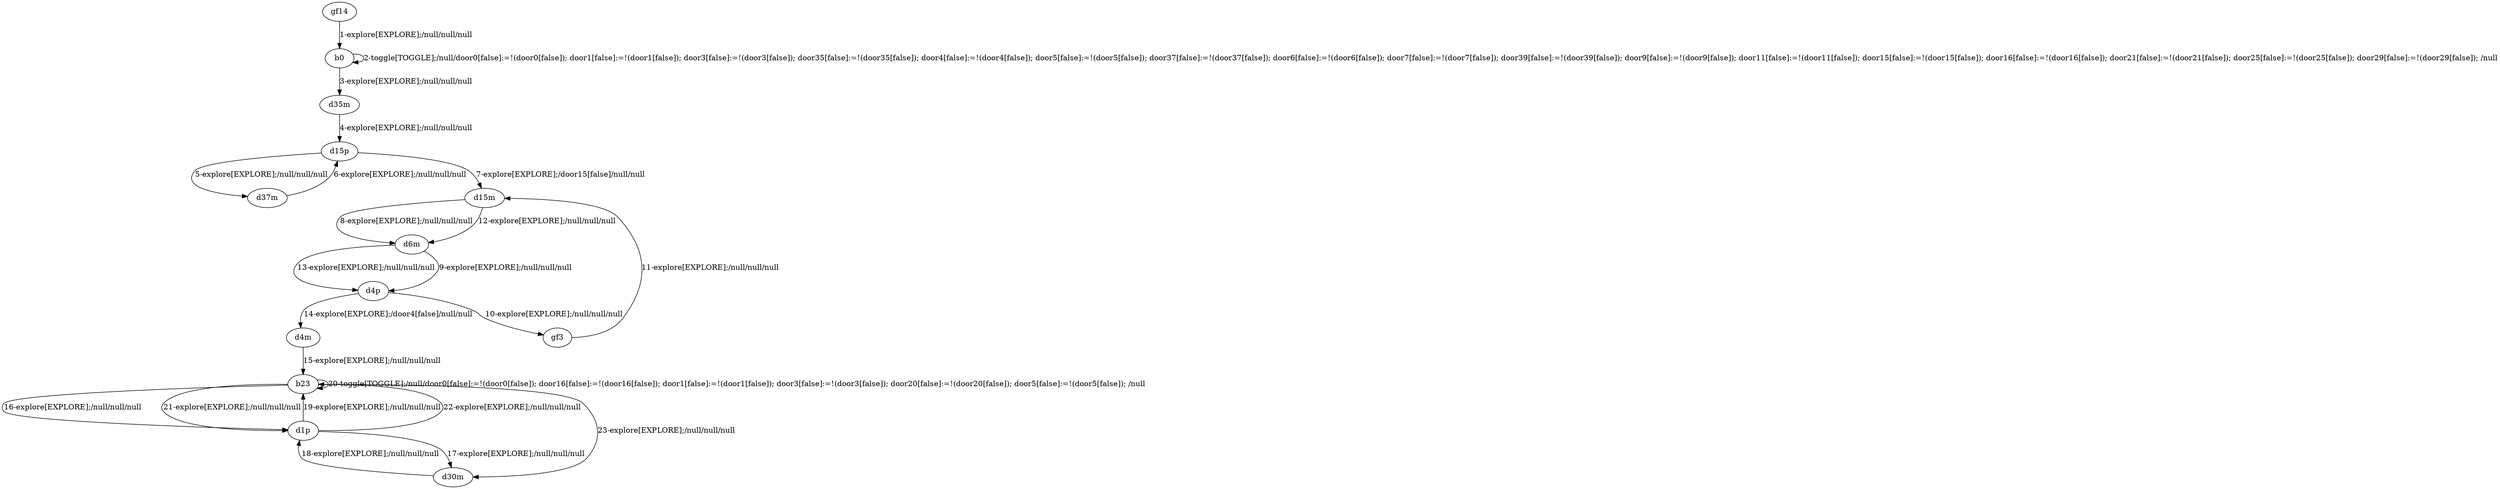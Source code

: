 # Total number of goals covered by this test: 1
# gf3 --> d15m

digraph g {
"gf14" -> "b0" [label = "1-explore[EXPLORE];/null/null/null"];
"b0" -> "b0" [label = "2-toggle[TOGGLE];/null/door0[false]:=!(door0[false]); door1[false]:=!(door1[false]); door3[false]:=!(door3[false]); door35[false]:=!(door35[false]); door4[false]:=!(door4[false]); door5[false]:=!(door5[false]); door37[false]:=!(door37[false]); door6[false]:=!(door6[false]); door7[false]:=!(door7[false]); door39[false]:=!(door39[false]); door9[false]:=!(door9[false]); door11[false]:=!(door11[false]); door15[false]:=!(door15[false]); door16[false]:=!(door16[false]); door21[false]:=!(door21[false]); door25[false]:=!(door25[false]); door29[false]:=!(door29[false]); /null"];
"b0" -> "d35m" [label = "3-explore[EXPLORE];/null/null/null"];
"d35m" -> "d15p" [label = "4-explore[EXPLORE];/null/null/null"];
"d15p" -> "d37m" [label = "5-explore[EXPLORE];/null/null/null"];
"d37m" -> "d15p" [label = "6-explore[EXPLORE];/null/null/null"];
"d15p" -> "d15m" [label = "7-explore[EXPLORE];/door15[false]/null/null"];
"d15m" -> "d6m" [label = "8-explore[EXPLORE];/null/null/null"];
"d6m" -> "d4p" [label = "9-explore[EXPLORE];/null/null/null"];
"d4p" -> "gf3" [label = "10-explore[EXPLORE];/null/null/null"];
"gf3" -> "d15m" [label = "11-explore[EXPLORE];/null/null/null"];
"d15m" -> "d6m" [label = "12-explore[EXPLORE];/null/null/null"];
"d6m" -> "d4p" [label = "13-explore[EXPLORE];/null/null/null"];
"d4p" -> "d4m" [label = "14-explore[EXPLORE];/door4[false]/null/null"];
"d4m" -> "b23" [label = "15-explore[EXPLORE];/null/null/null"];
"b23" -> "d1p" [label = "16-explore[EXPLORE];/null/null/null"];
"d1p" -> "d30m" [label = "17-explore[EXPLORE];/null/null/null"];
"d30m" -> "d1p" [label = "18-explore[EXPLORE];/null/null/null"];
"d1p" -> "b23" [label = "19-explore[EXPLORE];/null/null/null"];
"b23" -> "b23" [label = "20-toggle[TOGGLE];/null/door0[false]:=!(door0[false]); door16[false]:=!(door16[false]); door1[false]:=!(door1[false]); door3[false]:=!(door3[false]); door20[false]:=!(door20[false]); door5[false]:=!(door5[false]); /null"];
"b23" -> "d1p" [label = "21-explore[EXPLORE];/null/null/null"];
"d1p" -> "b23" [label = "22-explore[EXPLORE];/null/null/null"];
"b23" -> "d30m" [label = "23-explore[EXPLORE];/null/null/null"];
}